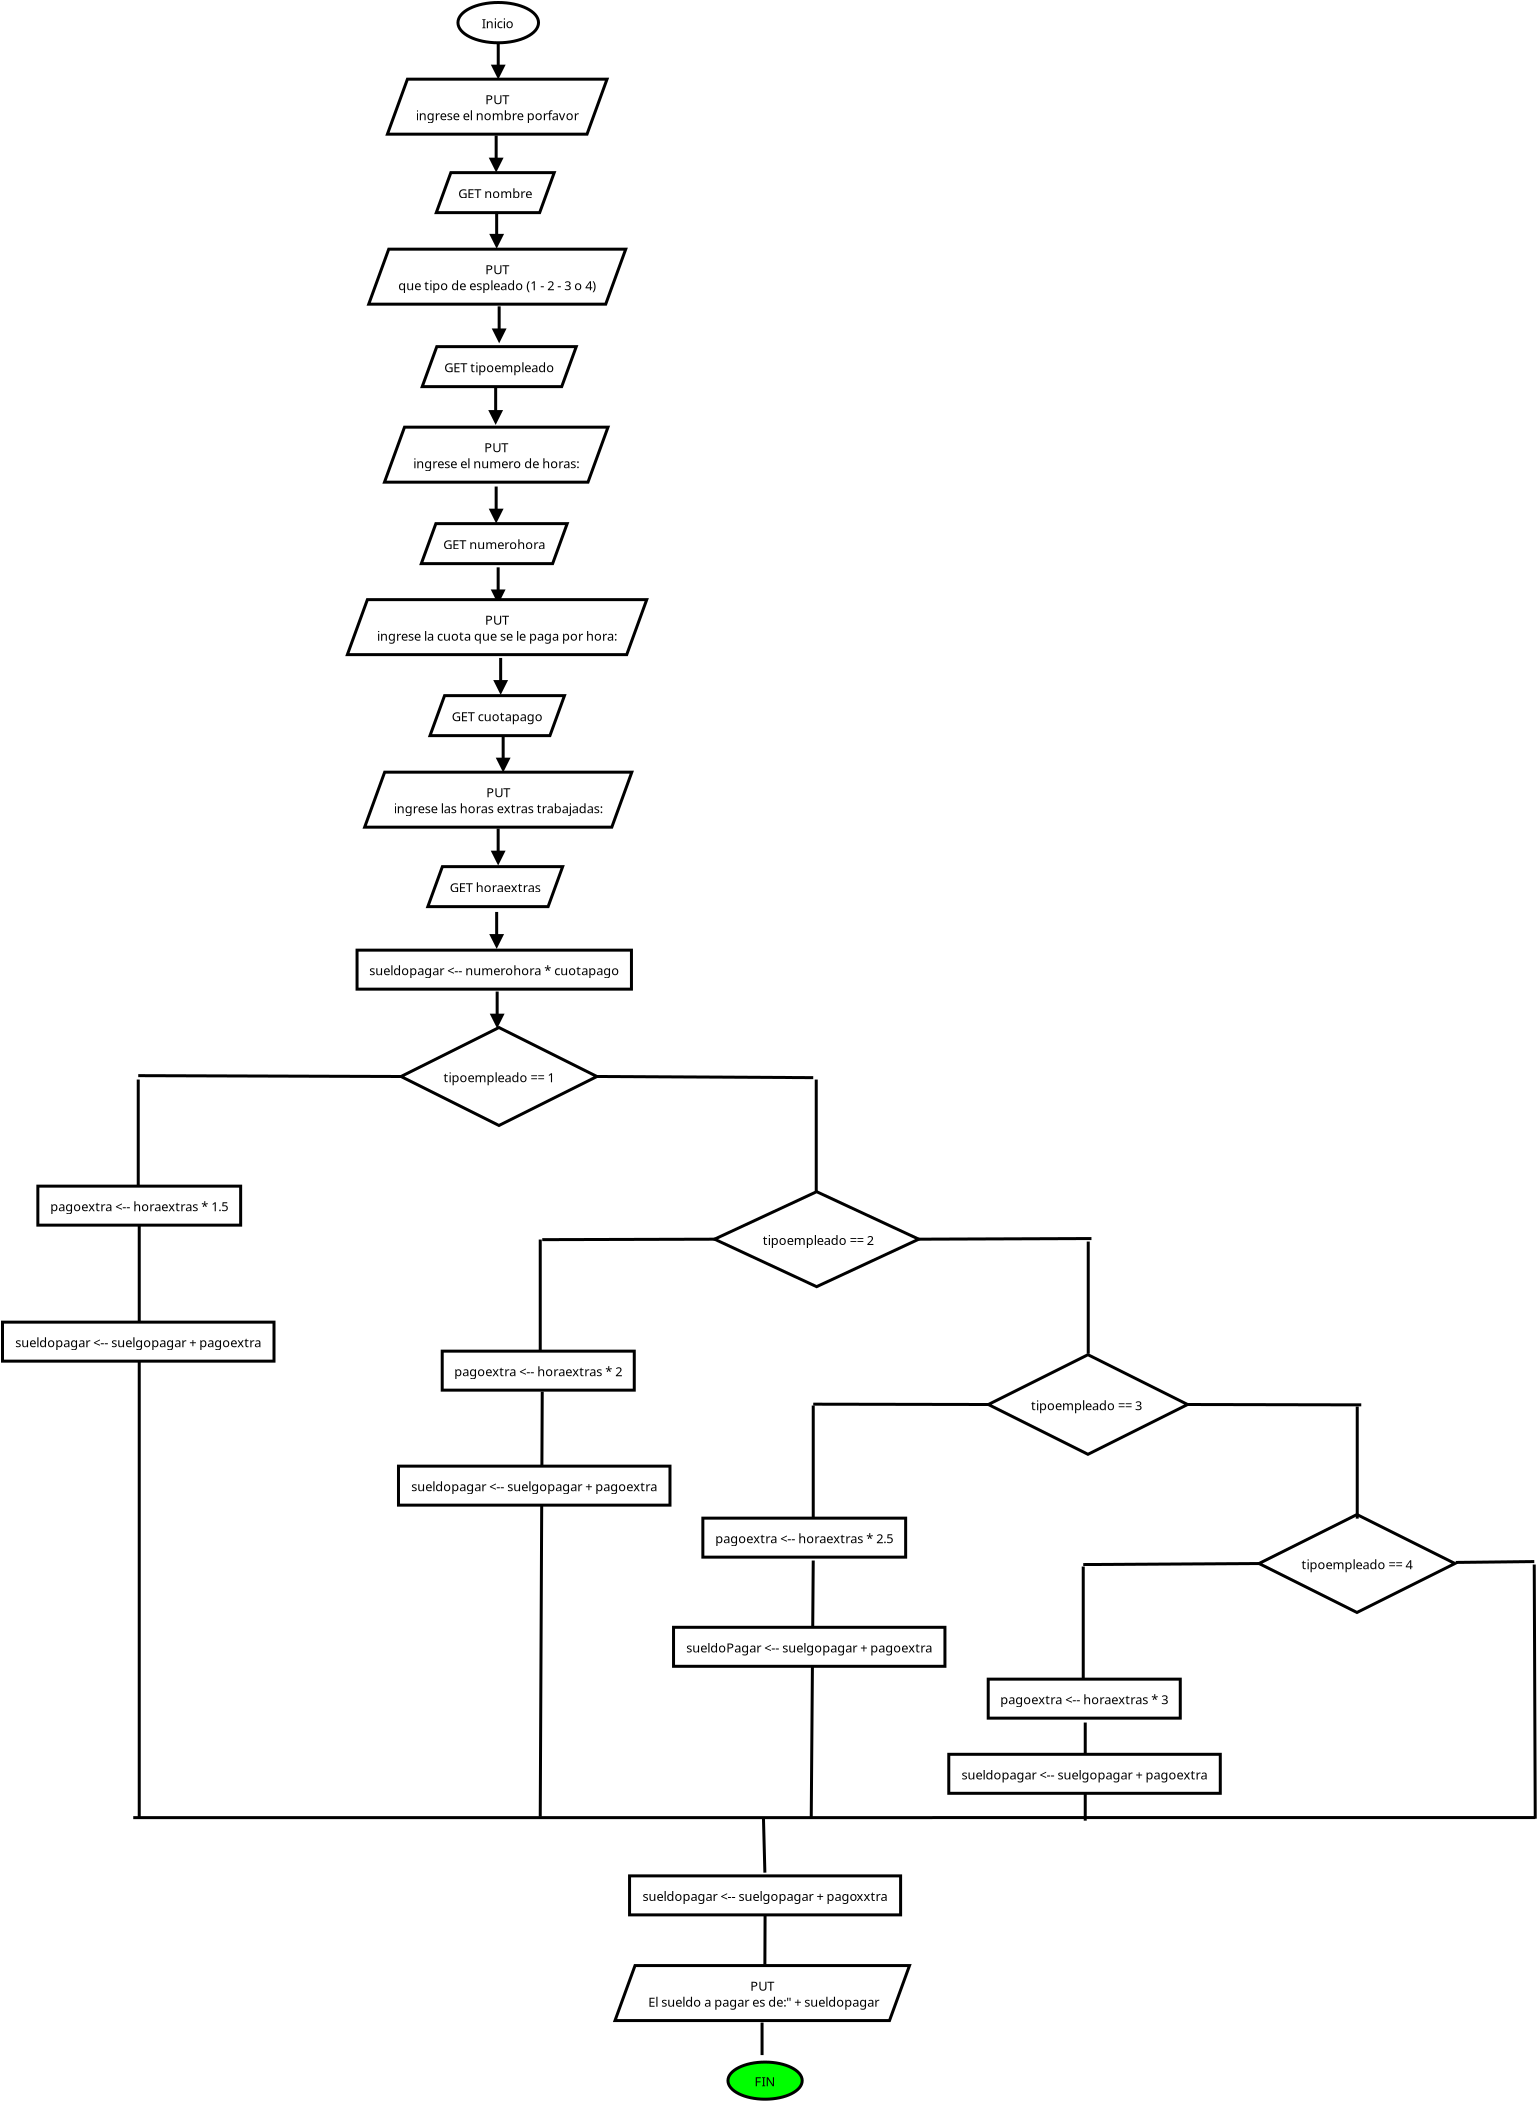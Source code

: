 <?xml version="1.0" encoding="UTF-8"?>
<dia:diagram xmlns:dia="http://www.lysator.liu.se/~alla/dia/">
  <dia:layer name="Fondo" visible="true" active="true">
    <dia:object type="Flowchart - Ellipse" version="0" id="O0">
      <dia:attribute name="obj_pos">
        <dia:point val="32.262,5.106"/>
      </dia:attribute>
      <dia:attribute name="obj_bb">
        <dia:rectangle val="32.187,5.031;36.313,7.169"/>
      </dia:attribute>
      <dia:attribute name="elem_corner">
        <dia:point val="32.262,5.106"/>
      </dia:attribute>
      <dia:attribute name="elem_width">
        <dia:real val="3.976"/>
      </dia:attribute>
      <dia:attribute name="elem_height">
        <dia:real val="1.988"/>
      </dia:attribute>
      <dia:attribute name="border_width">
        <dia:real val="0.15"/>
      </dia:attribute>
      <dia:attribute name="show_background">
        <dia:boolean val="true"/>
      </dia:attribute>
      <dia:attribute name="padding">
        <dia:real val="0.354"/>
      </dia:attribute>
      <dia:attribute name="text">
        <dia:composite type="text">
          <dia:attribute name="string">
            <dia:string>#Inicio#</dia:string>
          </dia:attribute>
          <dia:attribute name="font">
            <dia:font family="sans" style="0" name="Helvetica"/>
          </dia:attribute>
          <dia:attribute name="height">
            <dia:real val="0.8"/>
          </dia:attribute>
          <dia:attribute name="pos">
            <dia:point val="34.25,6.34"/>
          </dia:attribute>
          <dia:attribute name="color">
            <dia:color val="#000000"/>
          </dia:attribute>
          <dia:attribute name="alignment">
            <dia:enum val="1"/>
          </dia:attribute>
        </dia:composite>
      </dia:attribute>
    </dia:object>
    <dia:object type="Standard - Line" version="0" id="O1">
      <dia:attribute name="obj_pos">
        <dia:point val="34.25,7.094"/>
      </dia:attribute>
      <dia:attribute name="obj_bb">
        <dia:rectangle val="33.879,7.019;34.621,9.018"/>
      </dia:attribute>
      <dia:attribute name="conn_endpoints">
        <dia:point val="34.25,7.094"/>
        <dia:point val="34.25,8.85"/>
      </dia:attribute>
      <dia:attribute name="numcp">
        <dia:int val="1"/>
      </dia:attribute>
      <dia:attribute name="line_width">
        <dia:real val="0.15"/>
      </dia:attribute>
      <dia:attribute name="end_arrow">
        <dia:enum val="3"/>
      </dia:attribute>
      <dia:attribute name="end_arrow_length">
        <dia:real val="0.5"/>
      </dia:attribute>
      <dia:attribute name="end_arrow_width">
        <dia:real val="0.5"/>
      </dia:attribute>
      <dia:connections>
        <dia:connection handle="0" to="O0" connection="12"/>
      </dia:connections>
    </dia:object>
    <dia:object type="Flowchart - Parallelogram" version="0" id="O2">
      <dia:attribute name="obj_pos">
        <dia:point val="28.998,8.925"/>
      </dia:attribute>
      <dia:attribute name="obj_bb">
        <dia:rectangle val="28.923,8.85;39.477,11.75"/>
      </dia:attribute>
      <dia:attribute name="elem_corner">
        <dia:point val="28.998,8.925"/>
      </dia:attribute>
      <dia:attribute name="elem_width">
        <dia:real val="10.403"/>
      </dia:attribute>
      <dia:attribute name="elem_height">
        <dia:real val="2.75"/>
      </dia:attribute>
      <dia:attribute name="border_width">
        <dia:real val="0.15"/>
      </dia:attribute>
      <dia:attribute name="show_background">
        <dia:boolean val="true"/>
      </dia:attribute>
      <dia:attribute name="shear_angle">
        <dia:real val="70"/>
      </dia:attribute>
      <dia:attribute name="padding">
        <dia:real val="0.5"/>
      </dia:attribute>
      <dia:attribute name="text">
        <dia:composite type="text">
          <dia:attribute name="string">
            <dia:string>#PUT
ingrese el nombre porfavor#</dia:string>
          </dia:attribute>
          <dia:attribute name="font">
            <dia:font family="sans" style="0" name="Helvetica"/>
          </dia:attribute>
          <dia:attribute name="height">
            <dia:real val="0.8"/>
          </dia:attribute>
          <dia:attribute name="pos">
            <dia:point val="34.2,10.14"/>
          </dia:attribute>
          <dia:attribute name="color">
            <dia:color val="#000000"/>
          </dia:attribute>
          <dia:attribute name="alignment">
            <dia:enum val="1"/>
          </dia:attribute>
        </dia:composite>
      </dia:attribute>
    </dia:object>
    <dia:object type="Flowchart - Parallelogram" version="0" id="O3">
      <dia:attribute name="obj_pos">
        <dia:point val="31.252,13.6"/>
      </dia:attribute>
      <dia:attribute name="obj_bb">
        <dia:rectangle val="31.177,13.525;37.023,15.675"/>
      </dia:attribute>
      <dia:attribute name="elem_corner">
        <dia:point val="31.252,13.6"/>
      </dia:attribute>
      <dia:attribute name="elem_width">
        <dia:real val="5.697"/>
      </dia:attribute>
      <dia:attribute name="elem_height">
        <dia:real val="2"/>
      </dia:attribute>
      <dia:attribute name="border_width">
        <dia:real val="0.15"/>
      </dia:attribute>
      <dia:attribute name="show_background">
        <dia:boolean val="true"/>
      </dia:attribute>
      <dia:attribute name="shear_angle">
        <dia:real val="70"/>
      </dia:attribute>
      <dia:attribute name="padding">
        <dia:real val="0.5"/>
      </dia:attribute>
      <dia:attribute name="text">
        <dia:composite type="text">
          <dia:attribute name="string">
            <dia:string>#GET nombre#</dia:string>
          </dia:attribute>
          <dia:attribute name="font">
            <dia:font family="sans" style="0" name="Helvetica"/>
          </dia:attribute>
          <dia:attribute name="height">
            <dia:real val="0.8"/>
          </dia:attribute>
          <dia:attribute name="pos">
            <dia:point val="34.1,14.84"/>
          </dia:attribute>
          <dia:attribute name="color">
            <dia:color val="#000000"/>
          </dia:attribute>
          <dia:attribute name="alignment">
            <dia:enum val="1"/>
          </dia:attribute>
        </dia:composite>
      </dia:attribute>
    </dia:object>
    <dia:object type="Standard - Line" version="0" id="O4">
      <dia:attribute name="obj_pos">
        <dia:point val="34.146,11.745"/>
      </dia:attribute>
      <dia:attribute name="obj_bb">
        <dia:rectangle val="33.775,11.67;34.518,13.669"/>
      </dia:attribute>
      <dia:attribute name="conn_endpoints">
        <dia:point val="34.146,11.745"/>
        <dia:point val="34.146,13.501"/>
      </dia:attribute>
      <dia:attribute name="numcp">
        <dia:int val="1"/>
      </dia:attribute>
      <dia:attribute name="line_width">
        <dia:real val="0.15"/>
      </dia:attribute>
      <dia:attribute name="end_arrow">
        <dia:enum val="3"/>
      </dia:attribute>
      <dia:attribute name="end_arrow_length">
        <dia:real val="0.5"/>
      </dia:attribute>
      <dia:attribute name="end_arrow_width">
        <dia:real val="0.5"/>
      </dia:attribute>
    </dia:object>
    <dia:object type="Standard - Line" version="0" id="O5">
      <dia:attribute name="obj_pos">
        <dia:point val="34.121,24.365"/>
      </dia:attribute>
      <dia:attribute name="obj_bb">
        <dia:rectangle val="33.75,24.29;34.493,26.289"/>
      </dia:attribute>
      <dia:attribute name="conn_endpoints">
        <dia:point val="34.121,24.365"/>
        <dia:point val="34.121,26.121"/>
      </dia:attribute>
      <dia:attribute name="numcp">
        <dia:int val="1"/>
      </dia:attribute>
      <dia:attribute name="line_width">
        <dia:real val="0.15"/>
      </dia:attribute>
      <dia:attribute name="end_arrow">
        <dia:enum val="3"/>
      </dia:attribute>
      <dia:attribute name="end_arrow_length">
        <dia:real val="0.5"/>
      </dia:attribute>
      <dia:attribute name="end_arrow_width">
        <dia:real val="0.5"/>
      </dia:attribute>
    </dia:object>
    <dia:object type="Standard - Line" version="0" id="O6">
      <dia:attribute name="obj_pos">
        <dia:point val="34.296,20.285"/>
      </dia:attribute>
      <dia:attribute name="obj_bb">
        <dia:rectangle val="33.925,20.21;34.668,22.209"/>
      </dia:attribute>
      <dia:attribute name="conn_endpoints">
        <dia:point val="34.296,20.285"/>
        <dia:point val="34.296,22.041"/>
      </dia:attribute>
      <dia:attribute name="numcp">
        <dia:int val="1"/>
      </dia:attribute>
      <dia:attribute name="line_width">
        <dia:real val="0.15"/>
      </dia:attribute>
      <dia:attribute name="end_arrow">
        <dia:enum val="3"/>
      </dia:attribute>
      <dia:attribute name="end_arrow_length">
        <dia:real val="0.5"/>
      </dia:attribute>
      <dia:attribute name="end_arrow_width">
        <dia:real val="0.5"/>
      </dia:attribute>
    </dia:object>
    <dia:object type="Standard - Line" version="0" id="O7">
      <dia:attribute name="obj_pos">
        <dia:point val="34.171,15.555"/>
      </dia:attribute>
      <dia:attribute name="obj_bb">
        <dia:rectangle val="33.8,15.48;34.543,17.479"/>
      </dia:attribute>
      <dia:attribute name="conn_endpoints">
        <dia:point val="34.171,15.555"/>
        <dia:point val="34.171,17.311"/>
      </dia:attribute>
      <dia:attribute name="numcp">
        <dia:int val="1"/>
      </dia:attribute>
      <dia:attribute name="line_width">
        <dia:real val="0.15"/>
      </dia:attribute>
      <dia:attribute name="end_arrow">
        <dia:enum val="3"/>
      </dia:attribute>
      <dia:attribute name="end_arrow_length">
        <dia:real val="0.5"/>
      </dia:attribute>
      <dia:attribute name="end_arrow_width">
        <dia:real val="0.5"/>
      </dia:attribute>
    </dia:object>
    <dia:object type="Flowchart - Parallelogram" version="0" id="O8">
      <dia:attribute name="obj_pos">
        <dia:point val="27.828,17.425"/>
      </dia:attribute>
      <dia:attribute name="obj_bb">
        <dia:rectangle val="27.753,17.35;40.647,20.25"/>
      </dia:attribute>
      <dia:attribute name="elem_corner">
        <dia:point val="27.828,17.425"/>
      </dia:attribute>
      <dia:attribute name="elem_width">
        <dia:real val="12.743"/>
      </dia:attribute>
      <dia:attribute name="elem_height">
        <dia:real val="2.75"/>
      </dia:attribute>
      <dia:attribute name="border_width">
        <dia:real val="0.15"/>
      </dia:attribute>
      <dia:attribute name="show_background">
        <dia:boolean val="true"/>
      </dia:attribute>
      <dia:attribute name="shear_angle">
        <dia:real val="70"/>
      </dia:attribute>
      <dia:attribute name="padding">
        <dia:real val="0.5"/>
      </dia:attribute>
      <dia:attribute name="text">
        <dia:composite type="text">
          <dia:attribute name="string">
            <dia:string>#PUT
que tipo de espleado (1 - 2 - 3 o 4)#</dia:string>
          </dia:attribute>
          <dia:attribute name="font">
            <dia:font family="sans" style="0" name="Helvetica"/>
          </dia:attribute>
          <dia:attribute name="height">
            <dia:real val="0.8"/>
          </dia:attribute>
          <dia:attribute name="pos">
            <dia:point val="34.2,18.64"/>
          </dia:attribute>
          <dia:attribute name="color">
            <dia:color val="#000000"/>
          </dia:attribute>
          <dia:attribute name="alignment">
            <dia:enum val="1"/>
          </dia:attribute>
        </dia:composite>
      </dia:attribute>
    </dia:object>
    <dia:object type="Flowchart - Parallelogram" version="0" id="O9">
      <dia:attribute name="obj_pos">
        <dia:point val="30.614,22.3"/>
      </dia:attribute>
      <dia:attribute name="obj_bb">
        <dia:rectangle val="30.539,22.225;38.061,24.375"/>
      </dia:attribute>
      <dia:attribute name="elem_corner">
        <dia:point val="30.614,22.3"/>
      </dia:attribute>
      <dia:attribute name="elem_width">
        <dia:real val="7.372"/>
      </dia:attribute>
      <dia:attribute name="elem_height">
        <dia:real val="2"/>
      </dia:attribute>
      <dia:attribute name="border_width">
        <dia:real val="0.15"/>
      </dia:attribute>
      <dia:attribute name="show_background">
        <dia:boolean val="true"/>
      </dia:attribute>
      <dia:attribute name="shear_angle">
        <dia:real val="70"/>
      </dia:attribute>
      <dia:attribute name="padding">
        <dia:real val="0.5"/>
      </dia:attribute>
      <dia:attribute name="text">
        <dia:composite type="text">
          <dia:attribute name="string">
            <dia:string>#GET tipoempleado#</dia:string>
          </dia:attribute>
          <dia:attribute name="font">
            <dia:font family="sans" style="0" name="Helvetica"/>
          </dia:attribute>
          <dia:attribute name="height">
            <dia:real val="0.8"/>
          </dia:attribute>
          <dia:attribute name="pos">
            <dia:point val="34.3,23.54"/>
          </dia:attribute>
          <dia:attribute name="color">
            <dia:color val="#000000"/>
          </dia:attribute>
          <dia:attribute name="alignment">
            <dia:enum val="1"/>
          </dia:attribute>
        </dia:composite>
      </dia:attribute>
    </dia:object>
    <dia:object type="Flowchart - Parallelogram" version="0" id="O10">
      <dia:attribute name="obj_pos">
        <dia:point val="28.795,26.325"/>
      </dia:attribute>
      <dia:attribute name="obj_bb">
        <dia:rectangle val="28.72,26.25;39.58,29.15"/>
      </dia:attribute>
      <dia:attribute name="elem_corner">
        <dia:point val="28.795,26.325"/>
      </dia:attribute>
      <dia:attribute name="elem_width">
        <dia:real val="10.711"/>
      </dia:attribute>
      <dia:attribute name="elem_height">
        <dia:real val="2.75"/>
      </dia:attribute>
      <dia:attribute name="border_width">
        <dia:real val="0.15"/>
      </dia:attribute>
      <dia:attribute name="show_background">
        <dia:boolean val="true"/>
      </dia:attribute>
      <dia:attribute name="shear_angle">
        <dia:real val="70"/>
      </dia:attribute>
      <dia:attribute name="padding">
        <dia:real val="0.5"/>
      </dia:attribute>
      <dia:attribute name="text">
        <dia:composite type="text">
          <dia:attribute name="string">
            <dia:string>#PUT
ingrese el numero de horas:#</dia:string>
          </dia:attribute>
          <dia:attribute name="font">
            <dia:font family="sans" style="0" name="Helvetica"/>
          </dia:attribute>
          <dia:attribute name="height">
            <dia:real val="0.8"/>
          </dia:attribute>
          <dia:attribute name="pos">
            <dia:point val="34.15,27.54"/>
          </dia:attribute>
          <dia:attribute name="color">
            <dia:color val="#000000"/>
          </dia:attribute>
          <dia:attribute name="alignment">
            <dia:enum val="1"/>
          </dia:attribute>
        </dia:composite>
      </dia:attribute>
    </dia:object>
    <dia:object type="Standard - Line" version="0" id="O11">
      <dia:attribute name="obj_pos">
        <dia:point val="34.146,29.295"/>
      </dia:attribute>
      <dia:attribute name="obj_bb">
        <dia:rectangle val="33.775,29.22;34.518,31.219"/>
      </dia:attribute>
      <dia:attribute name="conn_endpoints">
        <dia:point val="34.146,29.295"/>
        <dia:point val="34.146,31.051"/>
      </dia:attribute>
      <dia:attribute name="numcp">
        <dia:int val="1"/>
      </dia:attribute>
      <dia:attribute name="line_width">
        <dia:real val="0.15"/>
      </dia:attribute>
      <dia:attribute name="end_arrow">
        <dia:enum val="3"/>
      </dia:attribute>
      <dia:attribute name="end_arrow_length">
        <dia:real val="0.5"/>
      </dia:attribute>
      <dia:attribute name="end_arrow_width">
        <dia:real val="0.5"/>
      </dia:attribute>
    </dia:object>
    <dia:object type="Standard - Line" version="0" id="O12">
      <dia:attribute name="obj_pos">
        <dia:point val="34.371,37.865"/>
      </dia:attribute>
      <dia:attribute name="obj_bb">
        <dia:rectangle val="34,37.79;34.743,39.789"/>
      </dia:attribute>
      <dia:attribute name="conn_endpoints">
        <dia:point val="34.371,37.865"/>
        <dia:point val="34.371,39.621"/>
      </dia:attribute>
      <dia:attribute name="numcp">
        <dia:int val="1"/>
      </dia:attribute>
      <dia:attribute name="line_width">
        <dia:real val="0.15"/>
      </dia:attribute>
      <dia:attribute name="end_arrow">
        <dia:enum val="3"/>
      </dia:attribute>
      <dia:attribute name="end_arrow_length">
        <dia:real val="0.5"/>
      </dia:attribute>
      <dia:attribute name="end_arrow_width">
        <dia:real val="0.5"/>
      </dia:attribute>
    </dia:object>
    <dia:object type="Standard - Line" version="0" id="O13">
      <dia:attribute name="obj_pos">
        <dia:point val="34.246,33.335"/>
      </dia:attribute>
      <dia:attribute name="obj_bb">
        <dia:rectangle val="33.875,33.26;34.618,35.259"/>
      </dia:attribute>
      <dia:attribute name="conn_endpoints">
        <dia:point val="34.246,33.335"/>
        <dia:point val="34.246,35.091"/>
      </dia:attribute>
      <dia:attribute name="numcp">
        <dia:int val="1"/>
      </dia:attribute>
      <dia:attribute name="line_width">
        <dia:real val="0.15"/>
      </dia:attribute>
      <dia:attribute name="end_arrow">
        <dia:enum val="3"/>
      </dia:attribute>
      <dia:attribute name="end_arrow_length">
        <dia:real val="0.5"/>
      </dia:attribute>
      <dia:attribute name="end_arrow_width">
        <dia:real val="0.5"/>
      </dia:attribute>
    </dia:object>
    <dia:object type="Flowchart - Parallelogram" version="0" id="O14">
      <dia:attribute name="obj_pos">
        <dia:point val="30.528,31.15"/>
      </dia:attribute>
      <dia:attribute name="obj_bb">
        <dia:rectangle val="30.453,31.075;37.647,33.225"/>
      </dia:attribute>
      <dia:attribute name="elem_corner">
        <dia:point val="30.528,31.15"/>
      </dia:attribute>
      <dia:attribute name="elem_width">
        <dia:real val="7.044"/>
      </dia:attribute>
      <dia:attribute name="elem_height">
        <dia:real val="2"/>
      </dia:attribute>
      <dia:attribute name="border_width">
        <dia:real val="0.15"/>
      </dia:attribute>
      <dia:attribute name="show_background">
        <dia:boolean val="true"/>
      </dia:attribute>
      <dia:attribute name="shear_angle">
        <dia:real val="70"/>
      </dia:attribute>
      <dia:attribute name="padding">
        <dia:real val="0.5"/>
      </dia:attribute>
      <dia:attribute name="text">
        <dia:composite type="text">
          <dia:attribute name="string">
            <dia:string>#GET numerohora#</dia:string>
          </dia:attribute>
          <dia:attribute name="font">
            <dia:font family="sans" style="0" name="Helvetica"/>
          </dia:attribute>
          <dia:attribute name="height">
            <dia:real val="0.8"/>
          </dia:attribute>
          <dia:attribute name="pos">
            <dia:point val="34.05,32.39"/>
          </dia:attribute>
          <dia:attribute name="color">
            <dia:color val="#000000"/>
          </dia:attribute>
          <dia:attribute name="alignment">
            <dia:enum val="1"/>
          </dia:attribute>
        </dia:composite>
      </dia:attribute>
    </dia:object>
    <dia:object type="Flowchart - Parallelogram" version="0" id="O15">
      <dia:attribute name="obj_pos">
        <dia:point val="26.999,34.95"/>
      </dia:attribute>
      <dia:attribute name="obj_bb">
        <dia:rectangle val="26.924,34.875;41.458,37.775"/>
      </dia:attribute>
      <dia:attribute name="elem_corner">
        <dia:point val="26.999,34.95"/>
      </dia:attribute>
      <dia:attribute name="elem_width">
        <dia:real val="14.383"/>
      </dia:attribute>
      <dia:attribute name="elem_height">
        <dia:real val="2.75"/>
      </dia:attribute>
      <dia:attribute name="border_width">
        <dia:real val="0.15"/>
      </dia:attribute>
      <dia:attribute name="show_background">
        <dia:boolean val="true"/>
      </dia:attribute>
      <dia:attribute name="shear_angle">
        <dia:real val="70"/>
      </dia:attribute>
      <dia:attribute name="padding">
        <dia:real val="0.5"/>
      </dia:attribute>
      <dia:attribute name="text">
        <dia:composite type="text">
          <dia:attribute name="string">
            <dia:string>#PUT
ingrese la cuota que se le paga por hora:#</dia:string>
          </dia:attribute>
          <dia:attribute name="font">
            <dia:font family="sans" style="0" name="Helvetica"/>
          </dia:attribute>
          <dia:attribute name="height">
            <dia:real val="0.8"/>
          </dia:attribute>
          <dia:attribute name="pos">
            <dia:point val="34.191,36.165"/>
          </dia:attribute>
          <dia:attribute name="color">
            <dia:color val="#000000"/>
          </dia:attribute>
          <dia:attribute name="alignment">
            <dia:enum val="1"/>
          </dia:attribute>
        </dia:composite>
      </dia:attribute>
    </dia:object>
    <dia:object type="Flowchart - Parallelogram" version="0" id="O16">
      <dia:attribute name="obj_pos">
        <dia:point val="30.963,39.75"/>
      </dia:attribute>
      <dia:attribute name="obj_bb">
        <dia:rectangle val="30.888,39.675;37.512,41.825"/>
      </dia:attribute>
      <dia:attribute name="elem_corner">
        <dia:point val="30.963,39.75"/>
      </dia:attribute>
      <dia:attribute name="elem_width">
        <dia:real val="6.474"/>
      </dia:attribute>
      <dia:attribute name="elem_height">
        <dia:real val="2"/>
      </dia:attribute>
      <dia:attribute name="border_width">
        <dia:real val="0.15"/>
      </dia:attribute>
      <dia:attribute name="show_background">
        <dia:boolean val="true"/>
      </dia:attribute>
      <dia:attribute name="shear_angle">
        <dia:real val="70"/>
      </dia:attribute>
      <dia:attribute name="padding">
        <dia:real val="0.5"/>
      </dia:attribute>
      <dia:attribute name="text">
        <dia:composite type="text">
          <dia:attribute name="string">
            <dia:string>#GET cuotapago#</dia:string>
          </dia:attribute>
          <dia:attribute name="font">
            <dia:font family="sans" style="0" name="Helvetica"/>
          </dia:attribute>
          <dia:attribute name="height">
            <dia:real val="0.8"/>
          </dia:attribute>
          <dia:attribute name="pos">
            <dia:point val="34.2,40.99"/>
          </dia:attribute>
          <dia:attribute name="color">
            <dia:color val="#000000"/>
          </dia:attribute>
          <dia:attribute name="alignment">
            <dia:enum val="1"/>
          </dia:attribute>
        </dia:composite>
      </dia:attribute>
    </dia:object>
    <dia:object type="Flowchart - Parallelogram" version="0" id="O17">
      <dia:attribute name="obj_pos">
        <dia:point val="27.832,43.575"/>
      </dia:attribute>
      <dia:attribute name="obj_bb">
        <dia:rectangle val="27.757,43.5;40.743,46.4"/>
      </dia:attribute>
      <dia:attribute name="elem_corner">
        <dia:point val="27.832,43.575"/>
      </dia:attribute>
      <dia:attribute name="elem_width">
        <dia:real val="12.836"/>
      </dia:attribute>
      <dia:attribute name="elem_height">
        <dia:real val="2.75"/>
      </dia:attribute>
      <dia:attribute name="border_width">
        <dia:real val="0.15"/>
      </dia:attribute>
      <dia:attribute name="show_background">
        <dia:boolean val="true"/>
      </dia:attribute>
      <dia:attribute name="shear_angle">
        <dia:real val="70"/>
      </dia:attribute>
      <dia:attribute name="padding">
        <dia:real val="0.5"/>
      </dia:attribute>
      <dia:attribute name="text">
        <dia:composite type="text">
          <dia:attribute name="string">
            <dia:string>#PUT
ingrese las horas extras trabajadas:#</dia:string>
          </dia:attribute>
          <dia:attribute name="font">
            <dia:font family="sans" style="0" name="Helvetica"/>
          </dia:attribute>
          <dia:attribute name="height">
            <dia:real val="0.8"/>
          </dia:attribute>
          <dia:attribute name="pos">
            <dia:point val="34.25,44.79"/>
          </dia:attribute>
          <dia:attribute name="color">
            <dia:color val="#000000"/>
          </dia:attribute>
          <dia:attribute name="alignment">
            <dia:enum val="1"/>
          </dia:attribute>
        </dia:composite>
      </dia:attribute>
    </dia:object>
    <dia:object type="Standard - Line" version="0" id="O18">
      <dia:attribute name="obj_pos">
        <dia:point val="34.496,41.745"/>
      </dia:attribute>
      <dia:attribute name="obj_bb">
        <dia:rectangle val="34.125,41.67;34.868,43.669"/>
      </dia:attribute>
      <dia:attribute name="conn_endpoints">
        <dia:point val="34.496,41.745"/>
        <dia:point val="34.496,43.501"/>
      </dia:attribute>
      <dia:attribute name="numcp">
        <dia:int val="1"/>
      </dia:attribute>
      <dia:attribute name="line_width">
        <dia:real val="0.15"/>
      </dia:attribute>
      <dia:attribute name="end_arrow">
        <dia:enum val="3"/>
      </dia:attribute>
      <dia:attribute name="end_arrow_length">
        <dia:real val="0.5"/>
      </dia:attribute>
      <dia:attribute name="end_arrow_width">
        <dia:real val="0.5"/>
      </dia:attribute>
    </dia:object>
    <dia:object type="Standard - Line" version="0" id="O19">
      <dia:attribute name="obj_pos">
        <dia:point val="34.246,46.395"/>
      </dia:attribute>
      <dia:attribute name="obj_bb">
        <dia:rectangle val="33.875,46.32;34.618,48.319"/>
      </dia:attribute>
      <dia:attribute name="conn_endpoints">
        <dia:point val="34.246,46.395"/>
        <dia:point val="34.246,48.151"/>
      </dia:attribute>
      <dia:attribute name="numcp">
        <dia:int val="1"/>
      </dia:attribute>
      <dia:attribute name="line_width">
        <dia:real val="0.15"/>
      </dia:attribute>
      <dia:attribute name="end_arrow">
        <dia:enum val="3"/>
      </dia:attribute>
      <dia:attribute name="end_arrow_length">
        <dia:real val="0.5"/>
      </dia:attribute>
      <dia:attribute name="end_arrow_width">
        <dia:real val="0.5"/>
      </dia:attribute>
    </dia:object>
    <dia:object type="Standard - Line" version="0" id="O20">
      <dia:attribute name="obj_pos">
        <dia:point val="34.171,50.565"/>
      </dia:attribute>
      <dia:attribute name="obj_bb">
        <dia:rectangle val="33.8,50.49;34.543,52.489"/>
      </dia:attribute>
      <dia:attribute name="conn_endpoints">
        <dia:point val="34.171,50.565"/>
        <dia:point val="34.171,52.321"/>
      </dia:attribute>
      <dia:attribute name="numcp">
        <dia:int val="1"/>
      </dia:attribute>
      <dia:attribute name="line_width">
        <dia:real val="0.15"/>
      </dia:attribute>
      <dia:attribute name="end_arrow">
        <dia:enum val="3"/>
      </dia:attribute>
      <dia:attribute name="end_arrow_length">
        <dia:real val="0.5"/>
      </dia:attribute>
      <dia:attribute name="end_arrow_width">
        <dia:real val="0.5"/>
      </dia:attribute>
    </dia:object>
    <dia:object type="Flowchart - Parallelogram" version="0" id="O21">
      <dia:attribute name="obj_pos">
        <dia:point val="30.839,48.3"/>
      </dia:attribute>
      <dia:attribute name="obj_bb">
        <dia:rectangle val="30.764,48.225;37.436,50.375"/>
      </dia:attribute>
      <dia:attribute name="elem_corner">
        <dia:point val="30.839,48.3"/>
      </dia:attribute>
      <dia:attribute name="elem_width">
        <dia:real val="6.522"/>
      </dia:attribute>
      <dia:attribute name="elem_height">
        <dia:real val="2"/>
      </dia:attribute>
      <dia:attribute name="border_width">
        <dia:real val="0.15"/>
      </dia:attribute>
      <dia:attribute name="show_background">
        <dia:boolean val="true"/>
      </dia:attribute>
      <dia:attribute name="shear_angle">
        <dia:real val="70"/>
      </dia:attribute>
      <dia:attribute name="padding">
        <dia:real val="0.5"/>
      </dia:attribute>
      <dia:attribute name="text">
        <dia:composite type="text">
          <dia:attribute name="string">
            <dia:string>#GET horaextras#</dia:string>
          </dia:attribute>
          <dia:attribute name="font">
            <dia:font family="sans" style="0" name="Helvetica"/>
          </dia:attribute>
          <dia:attribute name="height">
            <dia:real val="0.8"/>
          </dia:attribute>
          <dia:attribute name="pos">
            <dia:point val="34.1,49.54"/>
          </dia:attribute>
          <dia:attribute name="color">
            <dia:color val="#000000"/>
          </dia:attribute>
          <dia:attribute name="alignment">
            <dia:enum val="1"/>
          </dia:attribute>
        </dia:composite>
      </dia:attribute>
    </dia:object>
    <dia:object type="Flowchart - Box" version="0" id="O22">
      <dia:attribute name="obj_pos">
        <dia:point val="27.488,52.475"/>
      </dia:attribute>
      <dia:attribute name="obj_bb">
        <dia:rectangle val="27.413,52.4;40.688,54.5"/>
      </dia:attribute>
      <dia:attribute name="elem_corner">
        <dia:point val="27.488,52.475"/>
      </dia:attribute>
      <dia:attribute name="elem_width">
        <dia:real val="13.125"/>
      </dia:attribute>
      <dia:attribute name="elem_height">
        <dia:real val="1.95"/>
      </dia:attribute>
      <dia:attribute name="border_width">
        <dia:real val="0.15"/>
      </dia:attribute>
      <dia:attribute name="show_background">
        <dia:boolean val="true"/>
      </dia:attribute>
      <dia:attribute name="padding">
        <dia:real val="0.5"/>
      </dia:attribute>
      <dia:attribute name="text">
        <dia:composite type="text">
          <dia:attribute name="string">
            <dia:string>#sueldopagar &lt;-- numerohora * cuotapago#</dia:string>
          </dia:attribute>
          <dia:attribute name="font">
            <dia:font family="sans" style="0" name="Helvetica"/>
          </dia:attribute>
          <dia:attribute name="height">
            <dia:real val="0.8"/>
          </dia:attribute>
          <dia:attribute name="pos">
            <dia:point val="34.05,53.69"/>
          </dia:attribute>
          <dia:attribute name="color">
            <dia:color val="#000000"/>
          </dia:attribute>
          <dia:attribute name="alignment">
            <dia:enum val="1"/>
          </dia:attribute>
        </dia:composite>
      </dia:attribute>
    </dia:object>
    <dia:object type="Standard - Line" version="0" id="O23">
      <dia:attribute name="obj_pos">
        <dia:point val="34.196,54.545"/>
      </dia:attribute>
      <dia:attribute name="obj_bb">
        <dia:rectangle val="33.825,54.47;34.568,56.469"/>
      </dia:attribute>
      <dia:attribute name="conn_endpoints">
        <dia:point val="34.196,54.545"/>
        <dia:point val="34.196,56.301"/>
      </dia:attribute>
      <dia:attribute name="numcp">
        <dia:int val="1"/>
      </dia:attribute>
      <dia:attribute name="line_width">
        <dia:real val="0.15"/>
      </dia:attribute>
      <dia:attribute name="end_arrow">
        <dia:enum val="3"/>
      </dia:attribute>
      <dia:attribute name="end_arrow_length">
        <dia:real val="0.5"/>
      </dia:attribute>
      <dia:attribute name="end_arrow_width">
        <dia:real val="0.5"/>
      </dia:attribute>
    </dia:object>
    <dia:object type="Flowchart - Diamond" version="0" id="O24">
      <dia:attribute name="obj_pos">
        <dia:point val="29.451,56.376"/>
      </dia:attribute>
      <dia:attribute name="obj_bb">
        <dia:rectangle val="29.376,56.301;39.195,61.285"/>
      </dia:attribute>
      <dia:attribute name="elem_corner">
        <dia:point val="29.451,56.376"/>
      </dia:attribute>
      <dia:attribute name="elem_width">
        <dia:real val="9.669"/>
      </dia:attribute>
      <dia:attribute name="elem_height">
        <dia:real val="4.834"/>
      </dia:attribute>
      <dia:attribute name="border_width">
        <dia:real val="0.15"/>
      </dia:attribute>
      <dia:attribute name="show_background">
        <dia:boolean val="true"/>
      </dia:attribute>
      <dia:attribute name="padding">
        <dia:real val="0.354"/>
      </dia:attribute>
      <dia:attribute name="text">
        <dia:composite type="text">
          <dia:attribute name="string">
            <dia:string>#tipoempleado == 1#</dia:string>
          </dia:attribute>
          <dia:attribute name="font">
            <dia:font family="sans" style="0" name="Helvetica"/>
          </dia:attribute>
          <dia:attribute name="height">
            <dia:real val="0.8"/>
          </dia:attribute>
          <dia:attribute name="pos">
            <dia:point val="34.286,59.033"/>
          </dia:attribute>
          <dia:attribute name="color">
            <dia:color val="#000000"/>
          </dia:attribute>
          <dia:attribute name="alignment">
            <dia:enum val="1"/>
          </dia:attribute>
        </dia:composite>
      </dia:attribute>
    </dia:object>
    <dia:object type="Standard - Line" version="0" id="O25">
      <dia:attribute name="obj_pos">
        <dia:point val="16.25,58.75"/>
      </dia:attribute>
      <dia:attribute name="obj_bb">
        <dia:rectangle val="16.175,58.675;29.526,58.868"/>
      </dia:attribute>
      <dia:attribute name="conn_endpoints">
        <dia:point val="16.25,58.75"/>
        <dia:point val="29.451,58.793"/>
      </dia:attribute>
      <dia:attribute name="numcp">
        <dia:int val="1"/>
      </dia:attribute>
      <dia:attribute name="line_width">
        <dia:real val="0.15"/>
      </dia:attribute>
      <dia:connections>
        <dia:connection handle="1" to="O24" connection="12"/>
      </dia:connections>
    </dia:object>
    <dia:object type="Standard - Line" version="0" id="O26">
      <dia:attribute name="obj_pos">
        <dia:point val="39.12,58.793"/>
      </dia:attribute>
      <dia:attribute name="obj_bb">
        <dia:rectangle val="39.045,58.717;50.075,58.925"/>
      </dia:attribute>
      <dia:attribute name="conn_endpoints">
        <dia:point val="39.12,58.793"/>
        <dia:point val="50,58.85"/>
      </dia:attribute>
      <dia:attribute name="numcp">
        <dia:int val="1"/>
      </dia:attribute>
      <dia:attribute name="line_width">
        <dia:real val="0.15"/>
      </dia:attribute>
      <dia:connections>
        <dia:connection handle="0" to="O24" connection="4"/>
      </dia:connections>
    </dia:object>
    <dia:object type="Standard - Line" version="0" id="O27">
      <dia:attribute name="obj_pos">
        <dia:point val="16.25,58.945"/>
      </dia:attribute>
      <dia:attribute name="obj_bb">
        <dia:rectangle val="16.175,58.87;16.325,64.625"/>
      </dia:attribute>
      <dia:attribute name="conn_endpoints">
        <dia:point val="16.25,58.945"/>
        <dia:point val="16.25,64.55"/>
      </dia:attribute>
      <dia:attribute name="numcp">
        <dia:int val="1"/>
      </dia:attribute>
      <dia:attribute name="line_width">
        <dia:real val="0.15"/>
      </dia:attribute>
    </dia:object>
    <dia:object type="Flowchart - Box" version="0" id="O28">
      <dia:attribute name="obj_pos">
        <dia:point val="11.318,64.275"/>
      </dia:attribute>
      <dia:attribute name="obj_bb">
        <dia:rectangle val="11.242,64.2;21.358,66.3"/>
      </dia:attribute>
      <dia:attribute name="elem_corner">
        <dia:point val="11.318,64.275"/>
      </dia:attribute>
      <dia:attribute name="elem_width">
        <dia:real val="9.965"/>
      </dia:attribute>
      <dia:attribute name="elem_height">
        <dia:real val="1.95"/>
      </dia:attribute>
      <dia:attribute name="border_width">
        <dia:real val="0.15"/>
      </dia:attribute>
      <dia:attribute name="show_background">
        <dia:boolean val="true"/>
      </dia:attribute>
      <dia:attribute name="padding">
        <dia:real val="0.5"/>
      </dia:attribute>
      <dia:attribute name="text">
        <dia:composite type="text">
          <dia:attribute name="string">
            <dia:string>#pagoextra &lt;-- horaextras * 1.5#</dia:string>
          </dia:attribute>
          <dia:attribute name="font">
            <dia:font family="sans" style="0" name="Helvetica"/>
          </dia:attribute>
          <dia:attribute name="height">
            <dia:real val="0.8"/>
          </dia:attribute>
          <dia:attribute name="pos">
            <dia:point val="16.3,65.49"/>
          </dia:attribute>
          <dia:attribute name="color">
            <dia:color val="#000000"/>
          </dia:attribute>
          <dia:attribute name="alignment">
            <dia:enum val="1"/>
          </dia:attribute>
        </dia:composite>
      </dia:attribute>
    </dia:object>
    <dia:object type="Standard - Line" version="0" id="O29">
      <dia:attribute name="obj_pos">
        <dia:point val="16.3,66.225"/>
      </dia:attribute>
      <dia:attribute name="obj_bb">
        <dia:rectangle val="16.225,66.15;16.375,95.975"/>
      </dia:attribute>
      <dia:attribute name="conn_endpoints">
        <dia:point val="16.3,66.225"/>
        <dia:point val="16.3,95.9"/>
      </dia:attribute>
      <dia:attribute name="numcp">
        <dia:int val="1"/>
      </dia:attribute>
      <dia:attribute name="line_width">
        <dia:real val="0.15"/>
      </dia:attribute>
      <dia:connections>
        <dia:connection handle="0" to="O28" connection="13"/>
      </dia:connections>
    </dia:object>
    <dia:object type="Standard - Line" version="0" id="O30">
      <dia:attribute name="obj_pos">
        <dia:point val="50.15,58.945"/>
      </dia:attribute>
      <dia:attribute name="obj_bb">
        <dia:rectangle val="50.075,58.87;50.225,64.625"/>
      </dia:attribute>
      <dia:attribute name="conn_endpoints">
        <dia:point val="50.15,58.945"/>
        <dia:point val="50.15,64.55"/>
      </dia:attribute>
      <dia:attribute name="numcp">
        <dia:int val="1"/>
      </dia:attribute>
      <dia:attribute name="line_width">
        <dia:real val="0.15"/>
      </dia:attribute>
    </dia:object>
    <dia:object type="Flowchart - Diamond" version="0" id="O31">
      <dia:attribute name="obj_pos">
        <dia:point val="45.111,64.574"/>
      </dia:attribute>
      <dia:attribute name="obj_bb">
        <dia:rectangle val="45.036,64.499;55.303,69.355"/>
      </dia:attribute>
      <dia:attribute name="elem_corner">
        <dia:point val="45.111,64.574"/>
      </dia:attribute>
      <dia:attribute name="elem_width">
        <dia:real val="10.117"/>
      </dia:attribute>
      <dia:attribute name="elem_height">
        <dia:real val="4.706"/>
      </dia:attribute>
      <dia:attribute name="border_width">
        <dia:real val="0.15"/>
      </dia:attribute>
      <dia:attribute name="show_background">
        <dia:boolean val="true"/>
      </dia:attribute>
      <dia:attribute name="padding">
        <dia:real val="0.354"/>
      </dia:attribute>
      <dia:attribute name="text">
        <dia:composite type="text">
          <dia:attribute name="string">
            <dia:string># tipoempleado == 2#</dia:string>
          </dia:attribute>
          <dia:attribute name="font">
            <dia:font family="sans" style="0" name="Helvetica"/>
          </dia:attribute>
          <dia:attribute name="height">
            <dia:real val="0.8"/>
          </dia:attribute>
          <dia:attribute name="pos">
            <dia:point val="50.17,67.167"/>
          </dia:attribute>
          <dia:attribute name="color">
            <dia:color val="#000000"/>
          </dia:attribute>
          <dia:attribute name="alignment">
            <dia:enum val="1"/>
          </dia:attribute>
        </dia:composite>
      </dia:attribute>
    </dia:object>
    <dia:object type="Standard - Line" version="0" id="O32">
      <dia:attribute name="obj_pos">
        <dia:point val="36.45,66.95"/>
      </dia:attribute>
      <dia:attribute name="obj_bb">
        <dia:rectangle val="36.375,66.852;45.187,67.025"/>
      </dia:attribute>
      <dia:attribute name="conn_endpoints">
        <dia:point val="36.45,66.95"/>
        <dia:point val="45.111,66.927"/>
      </dia:attribute>
      <dia:attribute name="numcp">
        <dia:int val="1"/>
      </dia:attribute>
      <dia:attribute name="line_width">
        <dia:real val="0.15"/>
      </dia:attribute>
      <dia:connections>
        <dia:connection handle="1" to="O31" connection="12"/>
      </dia:connections>
    </dia:object>
    <dia:object type="Standard - Line" version="0" id="O33">
      <dia:attribute name="obj_pos">
        <dia:point val="36.35,66.945"/>
      </dia:attribute>
      <dia:attribute name="obj_bb">
        <dia:rectangle val="36.275,66.87;36.425,72.625"/>
      </dia:attribute>
      <dia:attribute name="conn_endpoints">
        <dia:point val="36.35,66.945"/>
        <dia:point val="36.35,72.55"/>
      </dia:attribute>
      <dia:attribute name="numcp">
        <dia:int val="1"/>
      </dia:attribute>
      <dia:attribute name="line_width">
        <dia:real val="0.15"/>
      </dia:attribute>
    </dia:object>
    <dia:object type="Flowchart - Box" version="0" id="O34">
      <dia:attribute name="obj_pos">
        <dia:point val="31.54,72.525"/>
      </dia:attribute>
      <dia:attribute name="obj_bb">
        <dia:rectangle val="31.465,72.45;41.035,74.55"/>
      </dia:attribute>
      <dia:attribute name="elem_corner">
        <dia:point val="31.54,72.525"/>
      </dia:attribute>
      <dia:attribute name="elem_width">
        <dia:real val="9.42"/>
      </dia:attribute>
      <dia:attribute name="elem_height">
        <dia:real val="1.95"/>
      </dia:attribute>
      <dia:attribute name="border_width">
        <dia:real val="0.15"/>
      </dia:attribute>
      <dia:attribute name="show_background">
        <dia:boolean val="true"/>
      </dia:attribute>
      <dia:attribute name="padding">
        <dia:real val="0.5"/>
      </dia:attribute>
      <dia:attribute name="text">
        <dia:composite type="text">
          <dia:attribute name="string">
            <dia:string>#pagoextra &lt;-- horaextras * 2#</dia:string>
          </dia:attribute>
          <dia:attribute name="font">
            <dia:font family="sans" style="0" name="Helvetica"/>
          </dia:attribute>
          <dia:attribute name="height">
            <dia:real val="0.8"/>
          </dia:attribute>
          <dia:attribute name="pos">
            <dia:point val="36.25,73.74"/>
          </dia:attribute>
          <dia:attribute name="color">
            <dia:color val="#000000"/>
          </dia:attribute>
          <dia:attribute name="alignment">
            <dia:enum val="1"/>
          </dia:attribute>
        </dia:composite>
      </dia:attribute>
    </dia:object>
    <dia:object type="Standard - Line" version="0" id="O35">
      <dia:attribute name="obj_pos">
        <dia:point val="36.45,74.55"/>
      </dia:attribute>
      <dia:attribute name="obj_bb">
        <dia:rectangle val="36.275,74.475;36.525,95.875"/>
      </dia:attribute>
      <dia:attribute name="conn_endpoints">
        <dia:point val="36.45,74.55"/>
        <dia:point val="36.35,95.8"/>
      </dia:attribute>
      <dia:attribute name="numcp">
        <dia:int val="1"/>
      </dia:attribute>
      <dia:attribute name="line_width">
        <dia:real val="0.15"/>
      </dia:attribute>
    </dia:object>
    <dia:object type="Flowchart - Diamond" version="0" id="O36">
      <dia:attribute name="obj_pos">
        <dia:point val="58.801,72.726"/>
      </dia:attribute>
      <dia:attribute name="obj_bb">
        <dia:rectangle val="58.726,72.651;68.745,77.735"/>
      </dia:attribute>
      <dia:attribute name="elem_corner">
        <dia:point val="58.801,72.726"/>
      </dia:attribute>
      <dia:attribute name="elem_width">
        <dia:real val="9.869"/>
      </dia:attribute>
      <dia:attribute name="elem_height">
        <dia:real val="4.934"/>
      </dia:attribute>
      <dia:attribute name="border_width">
        <dia:real val="0.15"/>
      </dia:attribute>
      <dia:attribute name="show_background">
        <dia:boolean val="true"/>
      </dia:attribute>
      <dia:attribute name="padding">
        <dia:real val="0.354"/>
      </dia:attribute>
      <dia:attribute name="text">
        <dia:composite type="text">
          <dia:attribute name="string">
            <dia:string>#tipoempleado == 3 #</dia:string>
          </dia:attribute>
          <dia:attribute name="font">
            <dia:font family="sans" style="0" name="Helvetica"/>
          </dia:attribute>
          <dia:attribute name="height">
            <dia:real val="0.8"/>
          </dia:attribute>
          <dia:attribute name="pos">
            <dia:point val="63.736,75.433"/>
          </dia:attribute>
          <dia:attribute name="color">
            <dia:color val="#000000"/>
          </dia:attribute>
          <dia:attribute name="alignment">
            <dia:enum val="1"/>
          </dia:attribute>
        </dia:composite>
      </dia:attribute>
    </dia:object>
    <dia:object type="Standard - Line" version="0" id="O37">
      <dia:attribute name="obj_pos">
        <dia:point val="55.228,66.927"/>
      </dia:attribute>
      <dia:attribute name="obj_bb">
        <dia:rectangle val="55.153,66.82;63.987,67.002"/>
      </dia:attribute>
      <dia:attribute name="conn_endpoints">
        <dia:point val="55.228,66.927"/>
        <dia:point val="63.911,66.895"/>
      </dia:attribute>
      <dia:attribute name="numcp">
        <dia:int val="1"/>
      </dia:attribute>
      <dia:attribute name="line_width">
        <dia:real val="0.15"/>
      </dia:attribute>
      <dia:connections>
        <dia:connection handle="0" to="O31" connection="4"/>
      </dia:connections>
    </dia:object>
    <dia:object type="Standard - Line" version="0" id="O38">
      <dia:attribute name="obj_pos">
        <dia:point val="63.75,67.045"/>
      </dia:attribute>
      <dia:attribute name="obj_bb">
        <dia:rectangle val="63.675,66.97;63.825,72.725"/>
      </dia:attribute>
      <dia:attribute name="conn_endpoints">
        <dia:point val="63.75,67.045"/>
        <dia:point val="63.75,72.65"/>
      </dia:attribute>
      <dia:attribute name="numcp">
        <dia:int val="1"/>
      </dia:attribute>
      <dia:attribute name="line_width">
        <dia:real val="0.15"/>
      </dia:attribute>
    </dia:object>
    <dia:object type="Standard - Line" version="0" id="O39">
      <dia:attribute name="obj_pos">
        <dia:point val="50.0,75.177"/>
      </dia:attribute>
      <dia:attribute name="obj_bb">
        <dia:rectangle val="49.925,75.102;58.876,75.268"/>
      </dia:attribute>
      <dia:attribute name="conn_endpoints">
        <dia:point val="50.0,75.177"/>
        <dia:point val="58.801,75.193"/>
      </dia:attribute>
      <dia:attribute name="numcp">
        <dia:int val="1"/>
      </dia:attribute>
      <dia:attribute name="line_width">
        <dia:real val="0.15"/>
      </dia:attribute>
      <dia:connections>
        <dia:connection handle="1" to="O36" connection="12"/>
      </dia:connections>
    </dia:object>
    <dia:object type="Standard - Line" version="0" id="O40">
      <dia:attribute name="obj_pos">
        <dia:point val="50.0,75.245"/>
      </dia:attribute>
      <dia:attribute name="obj_bb">
        <dia:rectangle val="49.925,75.17;50.075,80.925"/>
      </dia:attribute>
      <dia:attribute name="conn_endpoints">
        <dia:point val="50.0,75.245"/>
        <dia:point val="50,80.85"/>
      </dia:attribute>
      <dia:attribute name="numcp">
        <dia:int val="1"/>
      </dia:attribute>
      <dia:attribute name="line_width">
        <dia:real val="0.15"/>
      </dia:attribute>
    </dia:object>
    <dia:object type="Flowchart - Box" version="0" id="O41">
      <dia:attribute name="obj_pos">
        <dia:point val="44.568,80.875"/>
      </dia:attribute>
      <dia:attribute name="obj_bb">
        <dia:rectangle val="44.492,80.8;54.608,82.9"/>
      </dia:attribute>
      <dia:attribute name="elem_corner">
        <dia:point val="44.568,80.875"/>
      </dia:attribute>
      <dia:attribute name="elem_width">
        <dia:real val="9.965"/>
      </dia:attribute>
      <dia:attribute name="elem_height">
        <dia:real val="1.95"/>
      </dia:attribute>
      <dia:attribute name="border_width">
        <dia:real val="0.15"/>
      </dia:attribute>
      <dia:attribute name="show_background">
        <dia:boolean val="true"/>
      </dia:attribute>
      <dia:attribute name="padding">
        <dia:real val="0.5"/>
      </dia:attribute>
      <dia:attribute name="text">
        <dia:composite type="text">
          <dia:attribute name="string">
            <dia:string>#pagoextra &lt;-- horaextras * 2.5#</dia:string>
          </dia:attribute>
          <dia:attribute name="font">
            <dia:font family="sans" style="0" name="Helvetica"/>
          </dia:attribute>
          <dia:attribute name="height">
            <dia:real val="0.8"/>
          </dia:attribute>
          <dia:attribute name="pos">
            <dia:point val="49.55,82.09"/>
          </dia:attribute>
          <dia:attribute name="color">
            <dia:color val="#000000"/>
          </dia:attribute>
          <dia:attribute name="alignment">
            <dia:enum val="1"/>
          </dia:attribute>
        </dia:composite>
      </dia:attribute>
    </dia:object>
    <dia:object type="Flowchart - Diamond" version="0" id="O42">
      <dia:attribute name="obj_pos">
        <dia:point val="72.351,80.726"/>
      </dia:attribute>
      <dia:attribute name="obj_bb">
        <dia:rectangle val="72.276,80.651;82.095,85.635"/>
      </dia:attribute>
      <dia:attribute name="elem_corner">
        <dia:point val="72.351,80.726"/>
      </dia:attribute>
      <dia:attribute name="elem_width">
        <dia:real val="9.669"/>
      </dia:attribute>
      <dia:attribute name="elem_height">
        <dia:real val="4.834"/>
      </dia:attribute>
      <dia:attribute name="border_width">
        <dia:real val="0.15"/>
      </dia:attribute>
      <dia:attribute name="show_background">
        <dia:boolean val="true"/>
      </dia:attribute>
      <dia:attribute name="padding">
        <dia:real val="0.354"/>
      </dia:attribute>
      <dia:attribute name="text">
        <dia:composite type="text">
          <dia:attribute name="string">
            <dia:string>#tipoempleado == 4#</dia:string>
          </dia:attribute>
          <dia:attribute name="font">
            <dia:font family="sans" style="0" name="Helvetica"/>
          </dia:attribute>
          <dia:attribute name="height">
            <dia:real val="0.8"/>
          </dia:attribute>
          <dia:attribute name="pos">
            <dia:point val="77.186,83.383"/>
          </dia:attribute>
          <dia:attribute name="color">
            <dia:color val="#000000"/>
          </dia:attribute>
          <dia:attribute name="alignment">
            <dia:enum val="1"/>
          </dia:attribute>
        </dia:composite>
      </dia:attribute>
    </dia:object>
    <dia:object type="Standard - Line" version="0" id="O43">
      <dia:attribute name="obj_pos">
        <dia:point val="68.67,75.193"/>
      </dia:attribute>
      <dia:attribute name="obj_bb">
        <dia:rectangle val="68.595,75.118;77.476,75.286"/>
      </dia:attribute>
      <dia:attribute name="conn_endpoints">
        <dia:point val="68.67,75.193"/>
        <dia:point val="77.401,75.211"/>
      </dia:attribute>
      <dia:attribute name="numcp">
        <dia:int val="1"/>
      </dia:attribute>
      <dia:attribute name="line_width">
        <dia:real val="0.15"/>
      </dia:attribute>
      <dia:connections>
        <dia:connection handle="0" to="O36" connection="4"/>
      </dia:connections>
    </dia:object>
    <dia:object type="Standard - Line" version="0" id="O44">
      <dia:attribute name="obj_pos">
        <dia:point val="77.2,75.295"/>
      </dia:attribute>
      <dia:attribute name="obj_bb">
        <dia:rectangle val="77.125,75.22;77.275,80.975"/>
      </dia:attribute>
      <dia:attribute name="conn_endpoints">
        <dia:point val="77.2,75.295"/>
        <dia:point val="77.2,80.9"/>
      </dia:attribute>
      <dia:attribute name="numcp">
        <dia:int val="1"/>
      </dia:attribute>
      <dia:attribute name="line_width">
        <dia:real val="0.15"/>
      </dia:attribute>
    </dia:object>
    <dia:object type="Standard - Line" version="0" id="O45">
      <dia:attribute name="obj_pos">
        <dia:point val="63.5,83.195"/>
      </dia:attribute>
      <dia:attribute name="obj_bb">
        <dia:rectangle val="63.425,83.067;72.427,83.271"/>
      </dia:attribute>
      <dia:attribute name="conn_endpoints">
        <dia:point val="63.5,83.195"/>
        <dia:point val="72.351,83.143"/>
      </dia:attribute>
      <dia:attribute name="numcp">
        <dia:int val="1"/>
      </dia:attribute>
      <dia:attribute name="line_width">
        <dia:real val="0.15"/>
      </dia:attribute>
      <dia:connections>
        <dia:connection handle="1" to="O42" connection="12"/>
      </dia:connections>
    </dia:object>
    <dia:object type="Standard - Line" version="0" id="O46">
      <dia:attribute name="obj_pos">
        <dia:point val="63.5,83.295"/>
      </dia:attribute>
      <dia:attribute name="obj_bb">
        <dia:rectangle val="63.425,83.22;63.575,88.975"/>
      </dia:attribute>
      <dia:attribute name="conn_endpoints">
        <dia:point val="63.5,83.295"/>
        <dia:point val="63.5,88.9"/>
      </dia:attribute>
      <dia:attribute name="numcp">
        <dia:int val="1"/>
      </dia:attribute>
      <dia:attribute name="line_width">
        <dia:real val="0.15"/>
      </dia:attribute>
    </dia:object>
    <dia:object type="Flowchart - Box" version="0" id="O47">
      <dia:attribute name="obj_pos">
        <dia:point val="58.84,88.925"/>
      </dia:attribute>
      <dia:attribute name="obj_bb">
        <dia:rectangle val="58.765,88.85;68.335,90.95"/>
      </dia:attribute>
      <dia:attribute name="elem_corner">
        <dia:point val="58.84,88.925"/>
      </dia:attribute>
      <dia:attribute name="elem_width">
        <dia:real val="9.42"/>
      </dia:attribute>
      <dia:attribute name="elem_height">
        <dia:real val="1.95"/>
      </dia:attribute>
      <dia:attribute name="border_width">
        <dia:real val="0.15"/>
      </dia:attribute>
      <dia:attribute name="show_background">
        <dia:boolean val="true"/>
      </dia:attribute>
      <dia:attribute name="padding">
        <dia:real val="0.5"/>
      </dia:attribute>
      <dia:attribute name="text">
        <dia:composite type="text">
          <dia:attribute name="string">
            <dia:string>#pagoextra &lt;-- horaextras * 3#</dia:string>
          </dia:attribute>
          <dia:attribute name="font">
            <dia:font family="sans" style="0" name="Helvetica"/>
          </dia:attribute>
          <dia:attribute name="height">
            <dia:real val="0.8"/>
          </dia:attribute>
          <dia:attribute name="pos">
            <dia:point val="63.55,90.14"/>
          </dia:attribute>
          <dia:attribute name="color">
            <dia:color val="#000000"/>
          </dia:attribute>
          <dia:attribute name="alignment">
            <dia:enum val="1"/>
          </dia:attribute>
        </dia:composite>
      </dia:attribute>
    </dia:object>
    <dia:object type="Standard - Line" version="0" id="O48">
      <dia:attribute name="obj_pos">
        <dia:point val="82.062,83.089"/>
      </dia:attribute>
      <dia:attribute name="obj_bb">
        <dia:rectangle val="81.987,82.97;86.127,83.165"/>
      </dia:attribute>
      <dia:attribute name="conn_endpoints">
        <dia:point val="82.062,83.089"/>
        <dia:point val="86.052,83.046"/>
      </dia:attribute>
      <dia:attribute name="numcp">
        <dia:int val="1"/>
      </dia:attribute>
      <dia:attribute name="line_width">
        <dia:real val="0.15"/>
      </dia:attribute>
      <dia:connections>
        <dia:connection handle="0" to="O42" connection="16"/>
      </dia:connections>
    </dia:object>
    <dia:object type="Standard - Line" version="0" id="O49">
      <dia:attribute name="obj_pos">
        <dia:point val="86.05,83.195"/>
      </dia:attribute>
      <dia:attribute name="obj_bb">
        <dia:rectangle val="85.975,83.12;86.175,95.975"/>
      </dia:attribute>
      <dia:attribute name="conn_endpoints">
        <dia:point val="86.05,83.195"/>
        <dia:point val="86.1,95.9"/>
      </dia:attribute>
      <dia:attribute name="numcp">
        <dia:int val="1"/>
      </dia:attribute>
      <dia:attribute name="line_width">
        <dia:real val="0.15"/>
      </dia:attribute>
    </dia:object>
    <dia:object type="Standard - Line" version="0" id="O50">
      <dia:attribute name="obj_pos">
        <dia:point val="16,95.85"/>
      </dia:attribute>
      <dia:attribute name="obj_bb">
        <dia:rectangle val="15.925,95.77;86.177,95.925"/>
      </dia:attribute>
      <dia:attribute name="conn_endpoints">
        <dia:point val="16,95.85"/>
        <dia:point val="86.102,95.846"/>
      </dia:attribute>
      <dia:attribute name="numcp">
        <dia:int val="1"/>
      </dia:attribute>
      <dia:attribute name="line_width">
        <dia:real val="0.15"/>
      </dia:attribute>
    </dia:object>
    <dia:object type="Standard - Line" version="0" id="O51">
      <dia:attribute name="obj_pos">
        <dia:point val="63.6,91.095"/>
      </dia:attribute>
      <dia:attribute name="obj_bb">
        <dia:rectangle val="63.525,91.02;63.675,96.075"/>
      </dia:attribute>
      <dia:attribute name="conn_endpoints">
        <dia:point val="63.6,91.095"/>
        <dia:point val="63.6,96"/>
      </dia:attribute>
      <dia:attribute name="numcp">
        <dia:int val="1"/>
      </dia:attribute>
      <dia:attribute name="line_width">
        <dia:real val="0.15"/>
      </dia:attribute>
    </dia:object>
    <dia:object type="Standard - Line" version="0" id="O52">
      <dia:attribute name="obj_pos">
        <dia:point val="50.0,82.995"/>
      </dia:attribute>
      <dia:attribute name="obj_bb">
        <dia:rectangle val="49.824,82.919;50.076,95.926"/>
      </dia:attribute>
      <dia:attribute name="conn_endpoints">
        <dia:point val="50.0,82.995"/>
        <dia:point val="49.9,95.85"/>
      </dia:attribute>
      <dia:attribute name="numcp">
        <dia:int val="1"/>
      </dia:attribute>
      <dia:attribute name="line_width">
        <dia:real val="0.15"/>
      </dia:attribute>
    </dia:object>
    <dia:object type="Standard - Line" version="0" id="O53">
      <dia:attribute name="obj_pos">
        <dia:point val="47.512,95.913"/>
      </dia:attribute>
      <dia:attribute name="obj_bb">
        <dia:rectangle val="47.435,95.836;47.659,98.677"/>
      </dia:attribute>
      <dia:attribute name="conn_endpoints">
        <dia:point val="47.512,95.913"/>
        <dia:point val="47.582,98.6"/>
      </dia:attribute>
      <dia:attribute name="numcp">
        <dia:int val="1"/>
      </dia:attribute>
      <dia:attribute name="line_width">
        <dia:real val="0.15"/>
      </dia:attribute>
    </dia:object>
    <dia:object type="Flowchart - Box" version="0" id="O54">
      <dia:attribute name="obj_pos">
        <dia:point val="41.057,98.762"/>
      </dia:attribute>
      <dia:attribute name="obj_bb">
        <dia:rectangle val="40.982,98.687;54.202,100.787"/>
      </dia:attribute>
      <dia:attribute name="elem_corner">
        <dia:point val="41.057,98.762"/>
      </dia:attribute>
      <dia:attribute name="elem_width">
        <dia:real val="13.07"/>
      </dia:attribute>
      <dia:attribute name="elem_height">
        <dia:real val="1.95"/>
      </dia:attribute>
      <dia:attribute name="border_width">
        <dia:real val="0.15"/>
      </dia:attribute>
      <dia:attribute name="show_background">
        <dia:boolean val="true"/>
      </dia:attribute>
      <dia:attribute name="padding">
        <dia:real val="0.5"/>
      </dia:attribute>
      <dia:attribute name="text">
        <dia:composite type="text">
          <dia:attribute name="string">
            <dia:string>#sueldopagar &lt;-- suelgopagar + pagoxxtra#</dia:string>
          </dia:attribute>
          <dia:attribute name="font">
            <dia:font family="sans" style="0" name="Helvetica"/>
          </dia:attribute>
          <dia:attribute name="height">
            <dia:real val="0.8"/>
          </dia:attribute>
          <dia:attribute name="pos">
            <dia:point val="47.592,99.977"/>
          </dia:attribute>
          <dia:attribute name="color">
            <dia:color val="#000000"/>
          </dia:attribute>
          <dia:attribute name="alignment">
            <dia:enum val="1"/>
          </dia:attribute>
        </dia:composite>
      </dia:attribute>
    </dia:object>
    <dia:object type="Standard - Line" version="0" id="O55">
      <dia:attribute name="obj_pos">
        <dia:point val="47.592,100.712"/>
      </dia:attribute>
      <dia:attribute name="obj_bb">
        <dia:rectangle val="47.507,100.636;47.668,103.271"/>
      </dia:attribute>
      <dia:attribute name="conn_endpoints">
        <dia:point val="47.592,100.712"/>
        <dia:point val="47.582,103.196"/>
      </dia:attribute>
      <dia:attribute name="numcp">
        <dia:int val="1"/>
      </dia:attribute>
      <dia:attribute name="line_width">
        <dia:real val="0.15"/>
      </dia:attribute>
      <dia:connections>
        <dia:connection handle="0" to="O54" connection="13"/>
      </dia:connections>
    </dia:object>
    <dia:object type="Flowchart - Parallelogram" version="0" id="O56">
      <dia:attribute name="obj_pos">
        <dia:point val="40.288,103.246"/>
      </dia:attribute>
      <dia:attribute name="obj_bb">
        <dia:rectangle val="40.213,103.171;54.689,106.071"/>
      </dia:attribute>
      <dia:attribute name="elem_corner">
        <dia:point val="40.288,103.246"/>
      </dia:attribute>
      <dia:attribute name="elem_width">
        <dia:real val="14.326"/>
      </dia:attribute>
      <dia:attribute name="elem_height">
        <dia:real val="2.75"/>
      </dia:attribute>
      <dia:attribute name="border_width">
        <dia:real val="0.15"/>
      </dia:attribute>
      <dia:attribute name="show_background">
        <dia:boolean val="true"/>
      </dia:attribute>
      <dia:attribute name="shear_angle">
        <dia:real val="70"/>
      </dia:attribute>
      <dia:attribute name="padding">
        <dia:real val="0.5"/>
      </dia:attribute>
      <dia:attribute name="text">
        <dia:composite type="text">
          <dia:attribute name="string">
            <dia:string>#PUT
 El sueldo a pagar es de:" + sueldopagar#</dia:string>
          </dia:attribute>
          <dia:attribute name="font">
            <dia:font family="sans" style="0" name="Helvetica"/>
          </dia:attribute>
          <dia:attribute name="height">
            <dia:real val="0.8"/>
          </dia:attribute>
          <dia:attribute name="pos">
            <dia:point val="47.451,104.461"/>
          </dia:attribute>
          <dia:attribute name="color">
            <dia:color val="#000000"/>
          </dia:attribute>
          <dia:attribute name="alignment">
            <dia:enum val="1"/>
          </dia:attribute>
        </dia:composite>
      </dia:attribute>
    </dia:object>
    <dia:object type="Flowchart - Ellipse" version="0" id="O57">
      <dia:attribute name="obj_pos">
        <dia:point val="45.742,108.075"/>
      </dia:attribute>
      <dia:attribute name="obj_bb">
        <dia:rectangle val="45.667,108;49.517,110"/>
      </dia:attribute>
      <dia:attribute name="elem_corner">
        <dia:point val="45.742,108.075"/>
      </dia:attribute>
      <dia:attribute name="elem_width">
        <dia:real val="3.7"/>
      </dia:attribute>
      <dia:attribute name="elem_height">
        <dia:real val="1.85"/>
      </dia:attribute>
      <dia:attribute name="border_width">
        <dia:real val="0.15"/>
      </dia:attribute>
      <dia:attribute name="inner_color">
        <dia:color val="#00ff00"/>
      </dia:attribute>
      <dia:attribute name="show_background">
        <dia:boolean val="true"/>
      </dia:attribute>
      <dia:attribute name="padding">
        <dia:real val="0.354"/>
      </dia:attribute>
      <dia:attribute name="text">
        <dia:composite type="text">
          <dia:attribute name="string">
            <dia:string>#FIN#</dia:string>
          </dia:attribute>
          <dia:attribute name="font">
            <dia:font family="sans" style="0" name="Helvetica"/>
          </dia:attribute>
          <dia:attribute name="height">
            <dia:real val="0.8"/>
          </dia:attribute>
          <dia:attribute name="pos">
            <dia:point val="47.592,109.24"/>
          </dia:attribute>
          <dia:attribute name="color">
            <dia:color val="#000000"/>
          </dia:attribute>
          <dia:attribute name="alignment">
            <dia:enum val="1"/>
          </dia:attribute>
        </dia:composite>
      </dia:attribute>
    </dia:object>
    <dia:object type="Standard - Line" version="0" id="O58">
      <dia:attribute name="obj_pos">
        <dia:point val="47.441,106.096"/>
      </dia:attribute>
      <dia:attribute name="obj_bb">
        <dia:rectangle val="47.366,106.021;47.516,107.797"/>
      </dia:attribute>
      <dia:attribute name="conn_endpoints">
        <dia:point val="47.441,106.096"/>
        <dia:point val="47.441,107.722"/>
      </dia:attribute>
      <dia:attribute name="numcp">
        <dia:int val="1"/>
      </dia:attribute>
      <dia:attribute name="line_width">
        <dia:real val="0.15"/>
      </dia:attribute>
    </dia:object>
    <dia:object type="Flowchart - Box" version="0" id="O59">
      <dia:attribute name="obj_pos">
        <dia:point val="9.713,71.075"/>
      </dia:attribute>
      <dia:attribute name="obj_bb">
        <dia:rectangle val="9.637,71;22.863,73.1"/>
      </dia:attribute>
      <dia:attribute name="elem_corner">
        <dia:point val="9.713,71.075"/>
      </dia:attribute>
      <dia:attribute name="elem_width">
        <dia:real val="13.075"/>
      </dia:attribute>
      <dia:attribute name="elem_height">
        <dia:real val="1.95"/>
      </dia:attribute>
      <dia:attribute name="border_width">
        <dia:real val="0.15"/>
      </dia:attribute>
      <dia:attribute name="show_background">
        <dia:boolean val="true"/>
      </dia:attribute>
      <dia:attribute name="padding">
        <dia:real val="0.5"/>
      </dia:attribute>
      <dia:attribute name="text">
        <dia:composite type="text">
          <dia:attribute name="string">
            <dia:string>#sueldopagar &lt;-- suelgopagar + pagoextra#</dia:string>
          </dia:attribute>
          <dia:attribute name="font">
            <dia:font family="sans" style="0" name="Helvetica"/>
          </dia:attribute>
          <dia:attribute name="height">
            <dia:real val="0.8"/>
          </dia:attribute>
          <dia:attribute name="pos">
            <dia:point val="16.25,72.29"/>
          </dia:attribute>
          <dia:attribute name="color">
            <dia:color val="#000000"/>
          </dia:attribute>
          <dia:attribute name="alignment">
            <dia:enum val="1"/>
          </dia:attribute>
        </dia:composite>
      </dia:attribute>
    </dia:object>
    <dia:object type="Flowchart - Box" version="0" id="O60">
      <dia:attribute name="obj_pos">
        <dia:point val="29.512,78.275"/>
      </dia:attribute>
      <dia:attribute name="obj_bb">
        <dia:rectangle val="29.438,78.2;42.663,80.3"/>
      </dia:attribute>
      <dia:attribute name="elem_corner">
        <dia:point val="29.512,78.275"/>
      </dia:attribute>
      <dia:attribute name="elem_width">
        <dia:real val="13.075"/>
      </dia:attribute>
      <dia:attribute name="elem_height">
        <dia:real val="1.95"/>
      </dia:attribute>
      <dia:attribute name="border_width">
        <dia:real val="0.15"/>
      </dia:attribute>
      <dia:attribute name="show_background">
        <dia:boolean val="true"/>
      </dia:attribute>
      <dia:attribute name="padding">
        <dia:real val="0.5"/>
      </dia:attribute>
      <dia:attribute name="text">
        <dia:composite type="text">
          <dia:attribute name="string">
            <dia:string>#sueldopagar &lt;-- suelgopagar + pagoextra#</dia:string>
          </dia:attribute>
          <dia:attribute name="font">
            <dia:font family="sans" style="0" name="Helvetica"/>
          </dia:attribute>
          <dia:attribute name="height">
            <dia:real val="0.8"/>
          </dia:attribute>
          <dia:attribute name="pos">
            <dia:point val="36.05,79.49"/>
          </dia:attribute>
          <dia:attribute name="color">
            <dia:color val="#000000"/>
          </dia:attribute>
          <dia:attribute name="alignment">
            <dia:enum val="1"/>
          </dia:attribute>
        </dia:composite>
      </dia:attribute>
    </dia:object>
    <dia:object type="Flowchart - Box" version="0" id="O61">
      <dia:attribute name="obj_pos">
        <dia:point val="43.264,86.333"/>
      </dia:attribute>
      <dia:attribute name="obj_bb">
        <dia:rectangle val="43.189,86.258;56.411,88.358"/>
      </dia:attribute>
      <dia:attribute name="elem_corner">
        <dia:point val="43.264,86.333"/>
      </dia:attribute>
      <dia:attribute name="elem_width">
        <dia:real val="13.072"/>
      </dia:attribute>
      <dia:attribute name="elem_height">
        <dia:real val="1.95"/>
      </dia:attribute>
      <dia:attribute name="border_width">
        <dia:real val="0.15"/>
      </dia:attribute>
      <dia:attribute name="show_background">
        <dia:boolean val="true"/>
      </dia:attribute>
      <dia:attribute name="padding">
        <dia:real val="0.5"/>
      </dia:attribute>
      <dia:attribute name="text">
        <dia:composite type="text">
          <dia:attribute name="string">
            <dia:string>#sueldoPagar &lt;-- suelgopagar + pagoextra#</dia:string>
          </dia:attribute>
          <dia:attribute name="font">
            <dia:font family="sans" style="0" name="Helvetica"/>
          </dia:attribute>
          <dia:attribute name="height">
            <dia:real val="0.8"/>
          </dia:attribute>
          <dia:attribute name="pos">
            <dia:point val="49.8,87.548"/>
          </dia:attribute>
          <dia:attribute name="color">
            <dia:color val="#000000"/>
          </dia:attribute>
          <dia:attribute name="alignment">
            <dia:enum val="1"/>
          </dia:attribute>
        </dia:composite>
      </dia:attribute>
    </dia:object>
    <dia:object type="Flowchart - Box" version="0" id="O62">
      <dia:attribute name="obj_pos">
        <dia:point val="57.027,92.683"/>
      </dia:attribute>
      <dia:attribute name="obj_bb">
        <dia:rectangle val="56.952,92.608;70.177,94.708"/>
      </dia:attribute>
      <dia:attribute name="elem_corner">
        <dia:point val="57.027,92.683"/>
      </dia:attribute>
      <dia:attribute name="elem_width">
        <dia:real val="13.075"/>
      </dia:attribute>
      <dia:attribute name="elem_height">
        <dia:real val="1.95"/>
      </dia:attribute>
      <dia:attribute name="border_width">
        <dia:real val="0.15"/>
      </dia:attribute>
      <dia:attribute name="show_background">
        <dia:boolean val="true"/>
      </dia:attribute>
      <dia:attribute name="padding">
        <dia:real val="0.5"/>
      </dia:attribute>
      <dia:attribute name="text">
        <dia:composite type="text">
          <dia:attribute name="string">
            <dia:string>#sueldopagar &lt;-- suelgopagar + pagoextra#</dia:string>
          </dia:attribute>
          <dia:attribute name="font">
            <dia:font family="sans" style="0" name="Helvetica"/>
          </dia:attribute>
          <dia:attribute name="height">
            <dia:real val="0.8"/>
          </dia:attribute>
          <dia:attribute name="pos">
            <dia:point val="63.564,93.898"/>
          </dia:attribute>
          <dia:attribute name="color">
            <dia:color val="#000000"/>
          </dia:attribute>
          <dia:attribute name="alignment">
            <dia:enum val="1"/>
          </dia:attribute>
        </dia:composite>
      </dia:attribute>
    </dia:object>
  </dia:layer>
</dia:diagram>
